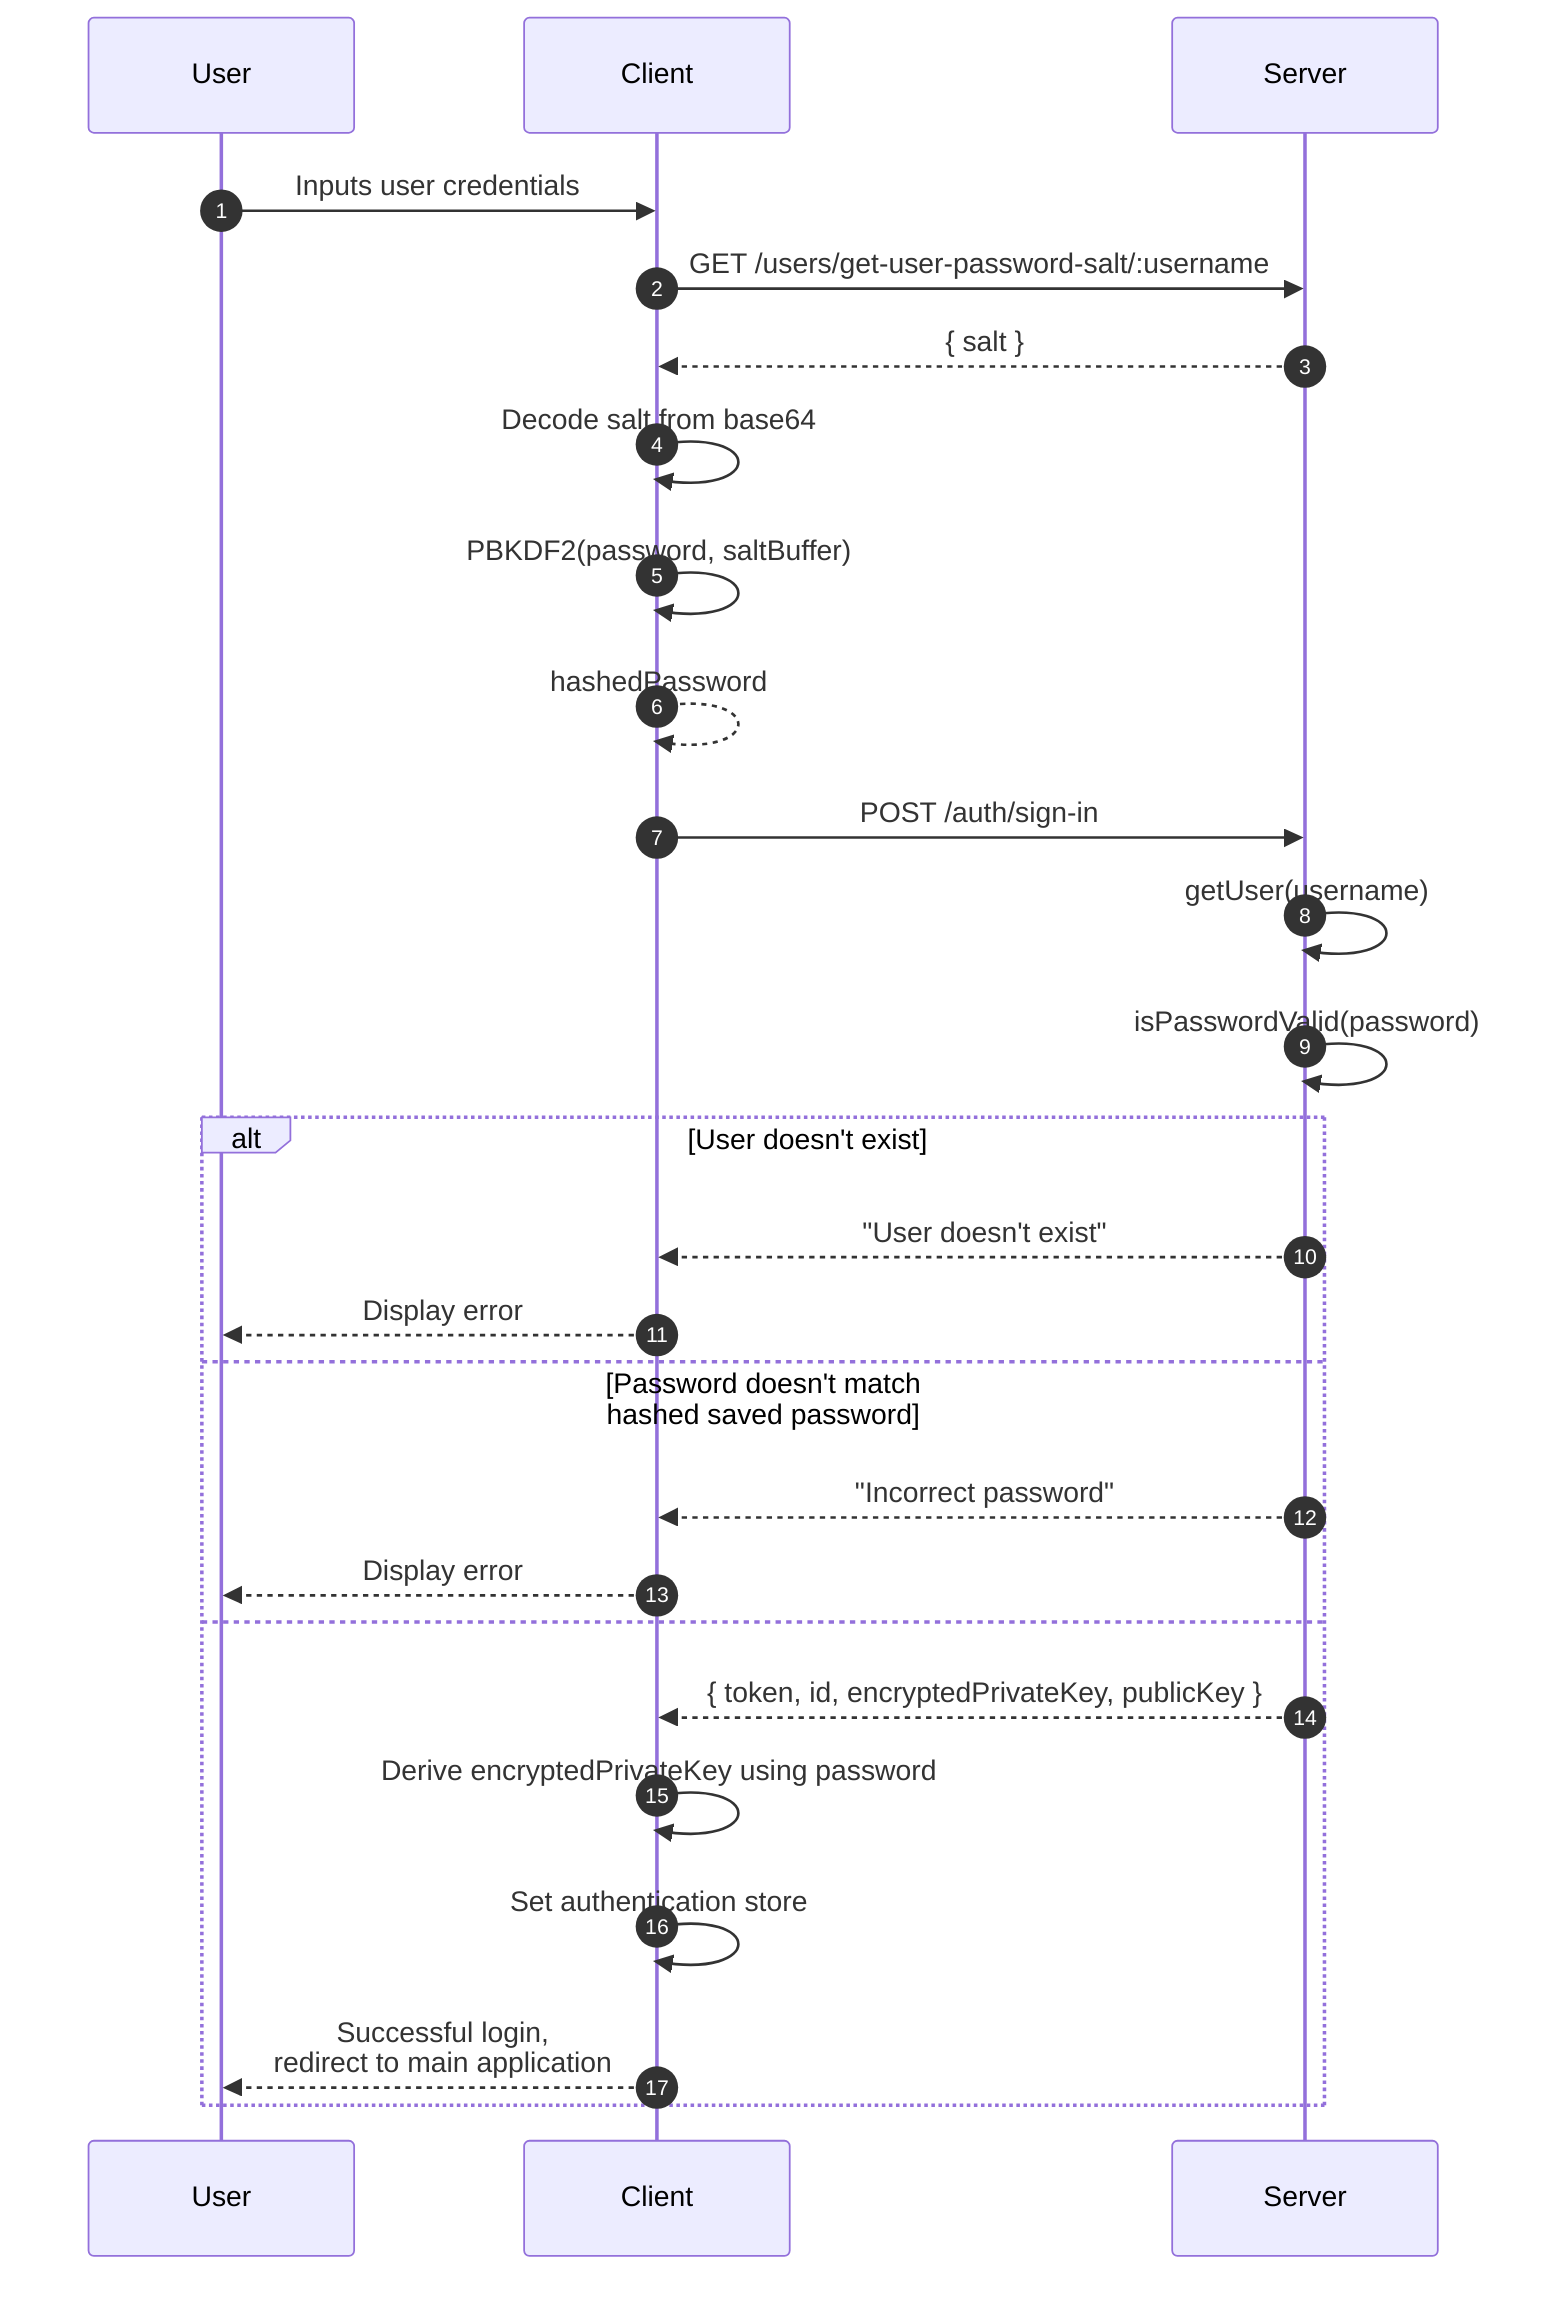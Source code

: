 sequenceDiagram
    autonumber
    participant User
    participant Client
    participant Server

    User->>Client: Inputs user credentials
    Client->>Server: GET /users/get-user-password-salt/:username
    Server-->>Client: { salt }
    Client->>Client: Decode salt from base64
    Client->>Client: PBKDF2(password, saltBuffer)
    Client-->>Client: hashedPassword
    Client->>Server: POST /auth/sign-in
    Server->>Server: getUser(username)
    Server->>Server: isPasswordValid(password)
    alt User doesn't exist
    Server-->>Client: "User doesn't exist"
    Client-->>User: Display error
    else Password doesn't match hashed saved password
    Server-->>Client: "Incorrect password"
    Client-->>User: Display error
    else
    Server-->>Client: { token, id, encryptedPrivateKey, publicKey }
    Client->>Client: Derive encryptedPrivateKey using password
    Client->>Client: Set authentication store
    Client-->>User: Successful login, <br>redirect to main application
    end